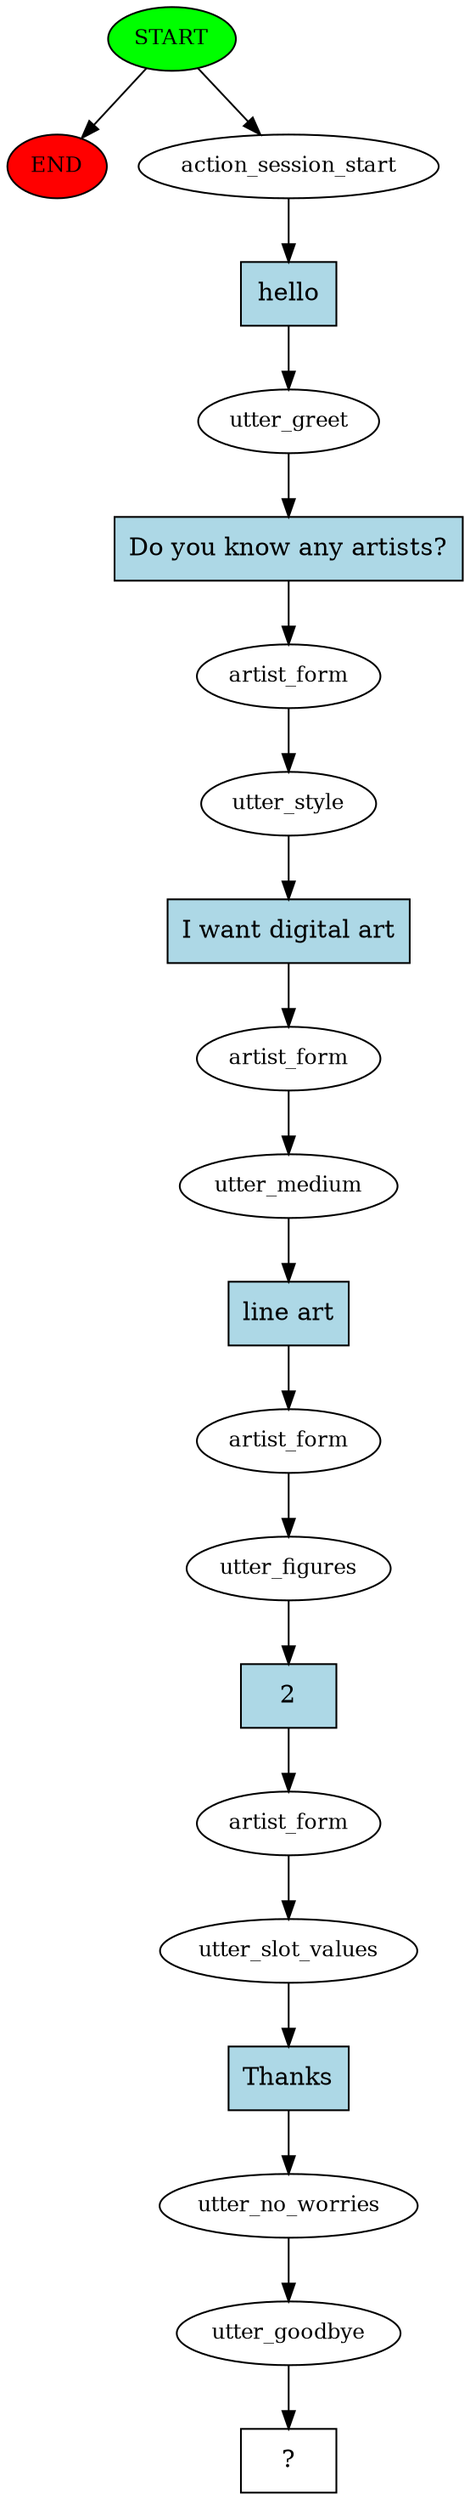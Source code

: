 digraph  {
0 [class="start active", fillcolor=green, fontsize=12, label=START, style=filled];
"-1" [class=end, fillcolor=red, fontsize=12, label=END, style=filled];
1 [class=active, fontsize=12, label=action_session_start];
2 [class=active, fontsize=12, label=utter_greet];
3 [class=active, fontsize=12, label=artist_form];
4 [class=active, fontsize=12, label=utter_style];
5 [class=active, fontsize=12, label=artist_form];
6 [class=active, fontsize=12, label=utter_medium];
7 [class=active, fontsize=12, label=artist_form];
8 [class=active, fontsize=12, label=utter_figures];
9 [class=active, fontsize=12, label=artist_form];
10 [class=active, fontsize=12, label=utter_slot_values];
11 [class=active, fontsize=12, label=utter_no_worries];
12 [class=active, fontsize=12, label=utter_goodbye];
13 [class="intent dashed active", label="  ?  ", shape=rect];
14 [class="intent active", fillcolor=lightblue, label=hello, shape=rect, style=filled];
15 [class="intent active", fillcolor=lightblue, label="Do you know any artists?", shape=rect, style=filled];
16 [class="intent active", fillcolor=lightblue, label="I want digital art", shape=rect, style=filled];
17 [class="intent active", fillcolor=lightblue, label="line art", shape=rect, style=filled];
18 [class="intent active", fillcolor=lightblue, label=2, shape=rect, style=filled];
19 [class="intent active", fillcolor=lightblue, label=Thanks, shape=rect, style=filled];
0 -> "-1"  [class="", key=NONE, label=""];
0 -> 1  [class=active, key=NONE, label=""];
1 -> 14  [class=active, key=0];
2 -> 15  [class=active, key=0];
3 -> 4  [class=active, key=NONE, label=""];
4 -> 16  [class=active, key=0];
5 -> 6  [class=active, key=NONE, label=""];
6 -> 17  [class=active, key=0];
7 -> 8  [class=active, key=NONE, label=""];
8 -> 18  [class=active, key=0];
9 -> 10  [class=active, key=NONE, label=""];
10 -> 19  [class=active, key=0];
11 -> 12  [class=active, key=NONE, label=""];
12 -> 13  [class=active, key=NONE, label=""];
14 -> 2  [class=active, key=0];
15 -> 3  [class=active, key=0];
16 -> 5  [class=active, key=0];
17 -> 7  [class=active, key=0];
18 -> 9  [class=active, key=0];
19 -> 11  [class=active, key=0];
}
